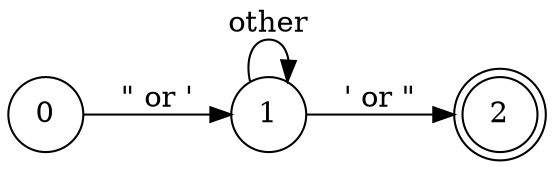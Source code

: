 digraph G {
    rankdir=LR;
    node [shape = doublecircle]; 2;
    node [shape = circle];
    0   ->  1   [label = "\" or '"];
    1   ->  1   [label = "other"];
    1   ->  2   [label = "' or \""];
}